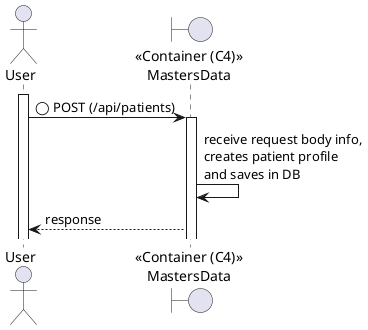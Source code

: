 @startuml
actor User

boundary "«Container (C4)»\nMastersData" as MastersData
activate User
User -> MastersData: ◯ POST (/api/patients)
activate MastersData
MastersData -> MastersData: receive request body info,\ncreates patient profile\nand saves in DB
MastersData --> User: response

@enduml
